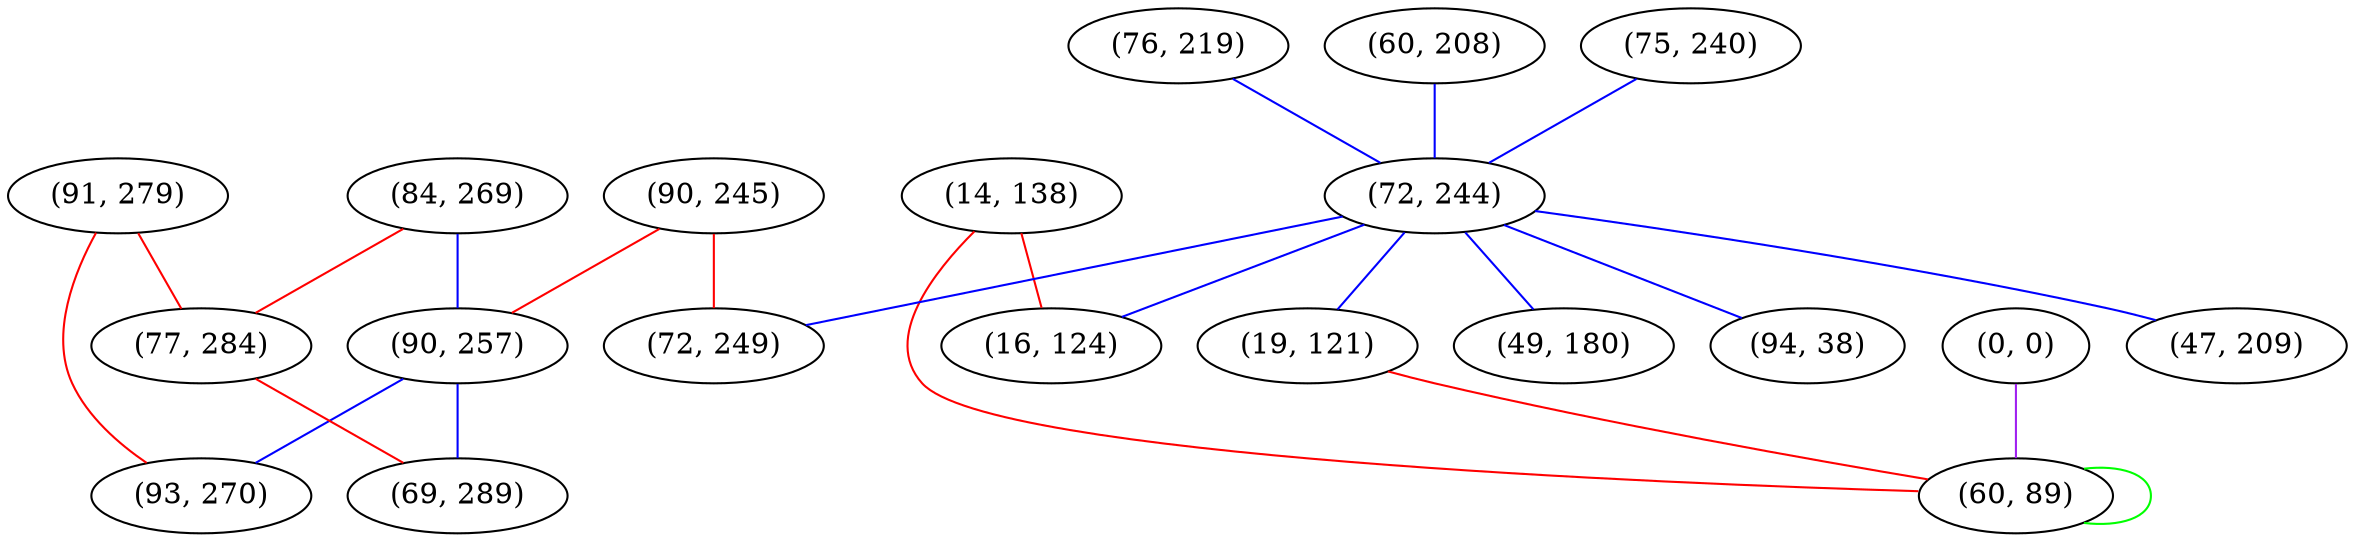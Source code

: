 graph "" {
"(84, 269)";
"(91, 279)";
"(90, 245)";
"(14, 138)";
"(76, 219)";
"(90, 257)";
"(60, 208)";
"(75, 240)";
"(72, 244)";
"(0, 0)";
"(16, 124)";
"(77, 284)";
"(19, 121)";
"(49, 180)";
"(94, 38)";
"(93, 270)";
"(69, 289)";
"(72, 249)";
"(60, 89)";
"(47, 209)";
"(84, 269)" -- "(77, 284)"  [color=red, key=0, weight=1];
"(84, 269)" -- "(90, 257)"  [color=blue, key=0, weight=3];
"(91, 279)" -- "(93, 270)"  [color=red, key=0, weight=1];
"(91, 279)" -- "(77, 284)"  [color=red, key=0, weight=1];
"(90, 245)" -- "(72, 249)"  [color=red, key=0, weight=1];
"(90, 245)" -- "(90, 257)"  [color=red, key=0, weight=1];
"(14, 138)" -- "(60, 89)"  [color=red, key=0, weight=1];
"(14, 138)" -- "(16, 124)"  [color=red, key=0, weight=1];
"(76, 219)" -- "(72, 244)"  [color=blue, key=0, weight=3];
"(90, 257)" -- "(69, 289)"  [color=blue, key=0, weight=3];
"(90, 257)" -- "(93, 270)"  [color=blue, key=0, weight=3];
"(60, 208)" -- "(72, 244)"  [color=blue, key=0, weight=3];
"(75, 240)" -- "(72, 244)"  [color=blue, key=0, weight=3];
"(72, 244)" -- "(72, 249)"  [color=blue, key=0, weight=3];
"(72, 244)" -- "(49, 180)"  [color=blue, key=0, weight=3];
"(72, 244)" -- "(16, 124)"  [color=blue, key=0, weight=3];
"(72, 244)" -- "(19, 121)"  [color=blue, key=0, weight=3];
"(72, 244)" -- "(94, 38)"  [color=blue, key=0, weight=3];
"(72, 244)" -- "(47, 209)"  [color=blue, key=0, weight=3];
"(0, 0)" -- "(60, 89)"  [color=purple, key=0, weight=4];
"(77, 284)" -- "(69, 289)"  [color=red, key=0, weight=1];
"(19, 121)" -- "(60, 89)"  [color=red, key=0, weight=1];
"(60, 89)" -- "(60, 89)"  [color=green, key=0, weight=2];
}
